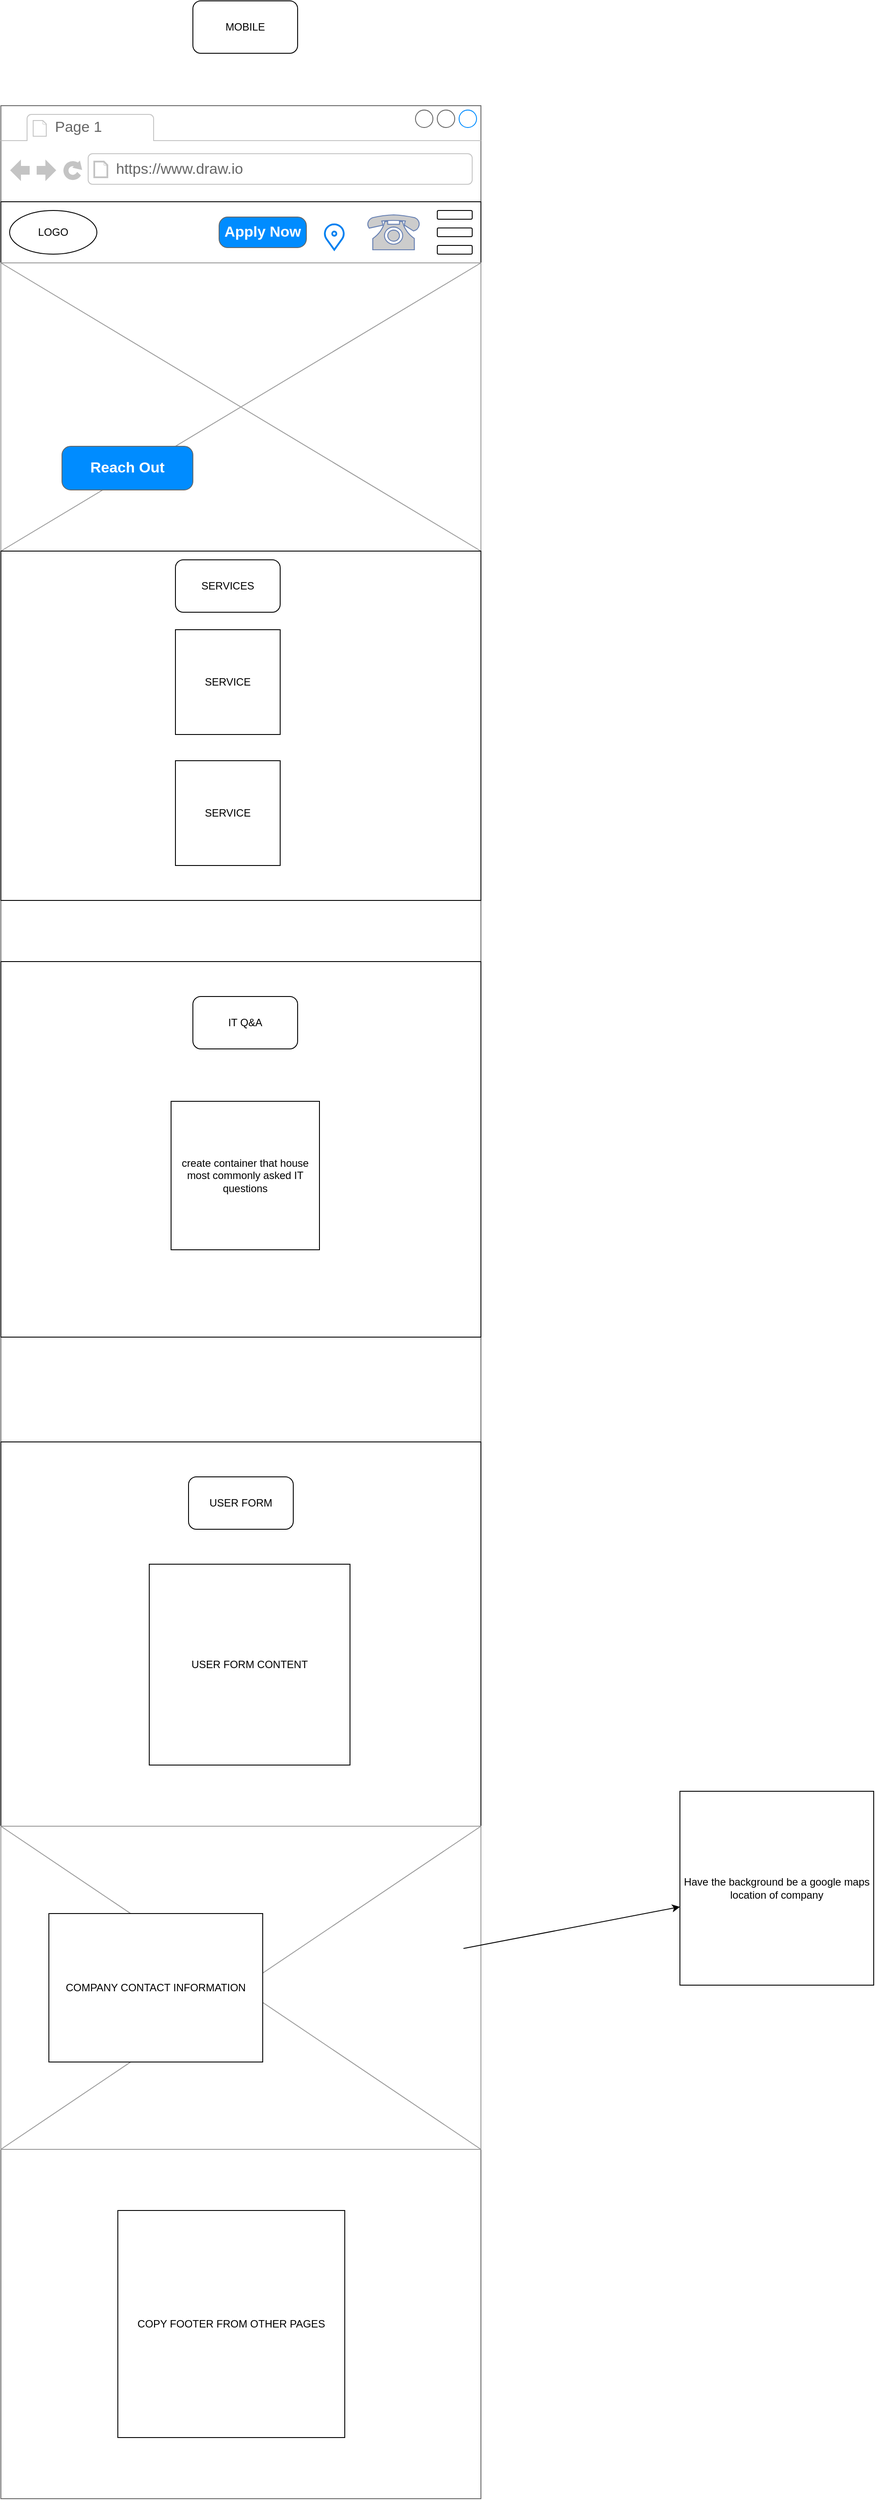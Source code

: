 <mxfile>
    <diagram id="OCOxIiG1aps9YisCH7-Z" name="Page-1">
        <mxGraphModel dx="666" dy="527" grid="1" gridSize="10" guides="1" tooltips="1" connect="1" arrows="1" fold="1" page="1" pageScale="1" pageWidth="850" pageHeight="1100" math="0" shadow="0">
            <root>
                <mxCell id="0"/>
                <mxCell id="1" parent="0"/>
                <mxCell id="2" value="MOBILE" style="rounded=1;whiteSpace=wrap;html=1;" vertex="1" parent="1">
                    <mxGeometry x="280" y="370" width="120" height="60" as="geometry"/>
                </mxCell>
                <mxCell id="3" value="" style="strokeWidth=1;shadow=0;dashed=0;align=center;html=1;shape=mxgraph.mockup.containers.browserWindow;rSize=0;strokeColor=#666666;strokeColor2=#008cff;strokeColor3=#c4c4c4;mainText=,;recursiveResize=0;" vertex="1" parent="1">
                    <mxGeometry x="60" y="490" width="550" height="2740" as="geometry"/>
                </mxCell>
                <mxCell id="4" value="Page 1" style="strokeWidth=1;shadow=0;dashed=0;align=center;html=1;shape=mxgraph.mockup.containers.anchor;fontSize=17;fontColor=#666666;align=left;" vertex="1" parent="3">
                    <mxGeometry x="60" y="12" width="110" height="26" as="geometry"/>
                </mxCell>
                <mxCell id="5" value="https://www.draw.io" style="strokeWidth=1;shadow=0;dashed=0;align=center;html=1;shape=mxgraph.mockup.containers.anchor;rSize=0;fontSize=17;fontColor=#666666;align=left;" vertex="1" parent="3">
                    <mxGeometry x="130" y="60" width="250" height="26" as="geometry"/>
                </mxCell>
                <mxCell id="6" value="" style="rounded=0;whiteSpace=wrap;html=1;" vertex="1" parent="3">
                    <mxGeometry y="110" width="550" height="70" as="geometry"/>
                </mxCell>
                <mxCell id="7" value="" style="rounded=1;whiteSpace=wrap;html=1;" vertex="1" parent="3">
                    <mxGeometry x="500" y="120" width="40" height="10" as="geometry"/>
                </mxCell>
                <mxCell id="8" value="" style="rounded=1;whiteSpace=wrap;html=1;" vertex="1" parent="3">
                    <mxGeometry x="500" y="140" width="40" height="10" as="geometry"/>
                </mxCell>
                <mxCell id="9" value="" style="rounded=1;whiteSpace=wrap;html=1;" vertex="1" parent="3">
                    <mxGeometry x="500" y="160" width="40" height="10" as="geometry"/>
                </mxCell>
                <mxCell id="10" value="LOGO" style="ellipse;whiteSpace=wrap;html=1;" vertex="1" parent="3">
                    <mxGeometry x="10" y="120" width="100" height="50" as="geometry"/>
                </mxCell>
                <mxCell id="11" value="" style="fontColor=#0066CC;verticalAlign=top;verticalLabelPosition=bottom;labelPosition=center;align=center;html=1;outlineConnect=0;fillColor=#CCCCCC;strokeColor=#6881B3;gradientColor=none;gradientDirection=north;strokeWidth=2;shape=mxgraph.networks.phone_1;" vertex="1" parent="3">
                    <mxGeometry x="420" y="125" width="60" height="40" as="geometry"/>
                </mxCell>
                <mxCell id="12" value="" style="html=1;verticalLabelPosition=bottom;align=center;labelBackgroundColor=#ffffff;verticalAlign=top;strokeWidth=2;strokeColor=#0080F0;shadow=0;dashed=0;shape=mxgraph.ios7.icons.location;" vertex="1" parent="3">
                    <mxGeometry x="370" y="135" width="24" height="30" as="geometry"/>
                </mxCell>
                <mxCell id="13" value="Apply Now" style="strokeWidth=1;shadow=0;dashed=0;align=center;html=1;shape=mxgraph.mockup.buttons.button;strokeColor=#666666;fontColor=#ffffff;mainText=;buttonStyle=round;fontSize=17;fontStyle=1;fillColor=#008cff;whiteSpace=wrap;" vertex="1" parent="3">
                    <mxGeometry x="250" y="127.5" width="100" height="35" as="geometry"/>
                </mxCell>
                <mxCell id="14" value="" style="verticalLabelPosition=bottom;shadow=0;dashed=0;align=center;html=1;verticalAlign=top;strokeWidth=1;shape=mxgraph.mockup.graphics.simpleIcon;strokeColor=#999999;" vertex="1" parent="3">
                    <mxGeometry y="180" width="550" height="330" as="geometry"/>
                </mxCell>
                <mxCell id="15" value="Reach Out" style="strokeWidth=1;shadow=0;dashed=0;align=center;html=1;shape=mxgraph.mockup.buttons.button;strokeColor=#666666;fontColor=#ffffff;mainText=;buttonStyle=round;fontSize=17;fontStyle=1;fillColor=#008cff;whiteSpace=wrap;" vertex="1" parent="3">
                    <mxGeometry x="70" y="390" width="150" height="50" as="geometry"/>
                </mxCell>
                <mxCell id="16" value="" style="rounded=0;whiteSpace=wrap;html=1;" vertex="1" parent="3">
                    <mxGeometry y="510" width="550" height="400" as="geometry"/>
                </mxCell>
                <mxCell id="17" value="SERVICES" style="rounded=1;whiteSpace=wrap;html=1;" vertex="1" parent="3">
                    <mxGeometry x="200" y="520" width="120" height="60" as="geometry"/>
                </mxCell>
                <mxCell id="18" value="SERVICE" style="whiteSpace=wrap;html=1;aspect=fixed;" vertex="1" parent="3">
                    <mxGeometry x="200" y="600" width="120" height="120" as="geometry"/>
                </mxCell>
                <mxCell id="19" value="SERVICE" style="whiteSpace=wrap;html=1;aspect=fixed;" vertex="1" parent="3">
                    <mxGeometry x="200" y="750" width="120" height="120" as="geometry"/>
                </mxCell>
                <mxCell id="20" value="" style="rounded=0;whiteSpace=wrap;html=1;" vertex="1" parent="3">
                    <mxGeometry y="980" width="550" height="430" as="geometry"/>
                </mxCell>
                <mxCell id="22" value="create container that house most commonly asked IT questions" style="whiteSpace=wrap;html=1;aspect=fixed;" vertex="1" parent="3">
                    <mxGeometry x="195" y="1140" width="170" height="170" as="geometry"/>
                </mxCell>
                <mxCell id="23" value="" style="rounded=0;whiteSpace=wrap;html=1;" vertex="1" parent="3">
                    <mxGeometry y="1530" width="550" height="440" as="geometry"/>
                </mxCell>
                <mxCell id="24" value="USER FORM" style="rounded=1;whiteSpace=wrap;html=1;" vertex="1" parent="3">
                    <mxGeometry x="215" y="1570" width="120" height="60" as="geometry"/>
                </mxCell>
                <mxCell id="25" value="USER FORM CONTENT" style="whiteSpace=wrap;html=1;aspect=fixed;" vertex="1" parent="3">
                    <mxGeometry x="170" y="1670" width="230" height="230" as="geometry"/>
                </mxCell>
                <mxCell id="26" value="" style="verticalLabelPosition=bottom;shadow=0;dashed=0;align=center;html=1;verticalAlign=top;strokeWidth=1;shape=mxgraph.mockup.graphics.simpleIcon;strokeColor=#999999;" vertex="1" parent="3">
                    <mxGeometry y="1970" width="550" height="370" as="geometry"/>
                </mxCell>
                <mxCell id="29" value="COMPANY CONTACT INFORMATION" style="rounded=0;whiteSpace=wrap;html=1;" vertex="1" parent="3">
                    <mxGeometry x="55" y="2070" width="245" height="170" as="geometry"/>
                </mxCell>
                <mxCell id="30" value="COPY FOOTER FROM OTHER PAGES" style="whiteSpace=wrap;html=1;aspect=fixed;" vertex="1" parent="3">
                    <mxGeometry x="134" y="2410" width="260" height="260" as="geometry"/>
                </mxCell>
                <mxCell id="21" value="IT Q&amp;amp;A" style="rounded=1;whiteSpace=wrap;html=1;" vertex="1" parent="1">
                    <mxGeometry x="280" y="1510" width="120" height="60" as="geometry"/>
                </mxCell>
                <mxCell id="27" value="" style="endArrow=classic;html=1;" edge="1" parent="1" target="28">
                    <mxGeometry width="50" height="50" relative="1" as="geometry">
                        <mxPoint x="590" y="2600" as="sourcePoint"/>
                        <mxPoint x="878" y="2460" as="targetPoint"/>
                    </mxGeometry>
                </mxCell>
                <mxCell id="28" value="Have the background be a google maps location of company" style="whiteSpace=wrap;html=1;aspect=fixed;" vertex="1" parent="1">
                    <mxGeometry x="838" y="2420" width="222" height="222" as="geometry"/>
                </mxCell>
            </root>
        </mxGraphModel>
    </diagram>
</mxfile>